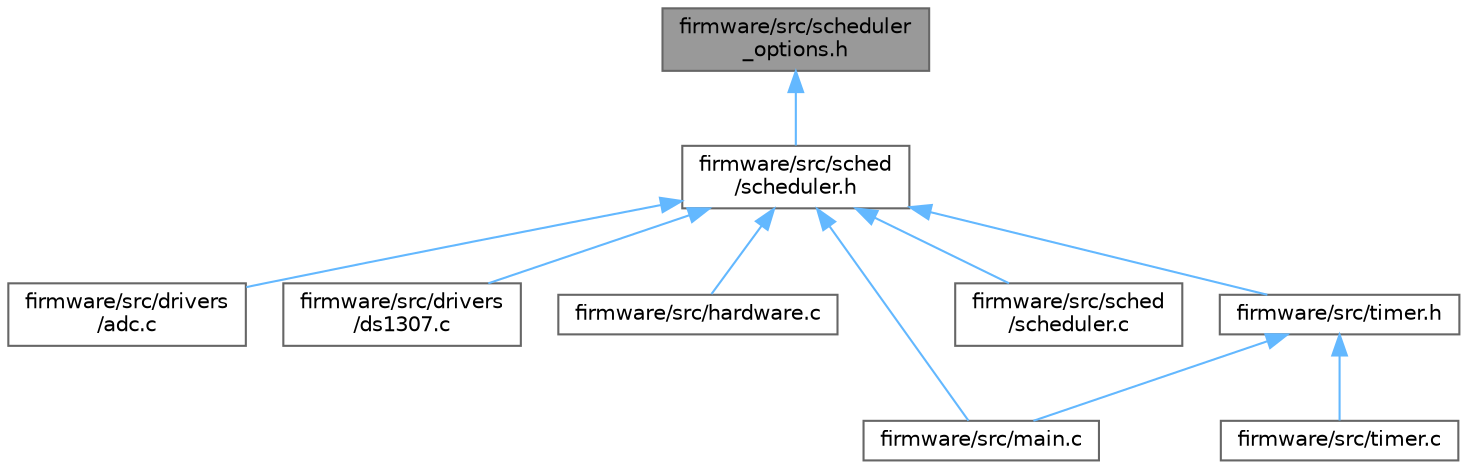 digraph "firmware/src/scheduler_options.h"
{
 // LATEX_PDF_SIZE
  bgcolor="transparent";
  edge [fontname=Helvetica,fontsize=10,labelfontname=Helvetica,labelfontsize=10];
  node [fontname=Helvetica,fontsize=10,shape=box,height=0.2,width=0.4];
  Node1 [id="Node000001",label="firmware/src/scheduler\l_options.h",height=0.2,width=0.4,color="gray40", fillcolor="grey60", style="filled", fontcolor="black",tooltip=" "];
  Node1 -> Node2 [id="edge1_Node000001_Node000002",dir="back",color="steelblue1",style="solid",tooltip=" "];
  Node2 [id="Node000002",label="firmware/src/sched\l/scheduler.h",height=0.2,width=0.4,color="grey40", fillcolor="white", style="filled",URL="$scheduler_8h.html",tooltip=" "];
  Node2 -> Node3 [id="edge2_Node000002_Node000003",dir="back",color="steelblue1",style="solid",tooltip=" "];
  Node3 [id="Node000003",label="firmware/src/drivers\l/adc.c",height=0.2,width=0.4,color="grey40", fillcolor="white", style="filled",URL="$adc_8c.html",tooltip=" "];
  Node2 -> Node4 [id="edge3_Node000002_Node000004",dir="back",color="steelblue1",style="solid",tooltip=" "];
  Node4 [id="Node000004",label="firmware/src/drivers\l/ds1307.c",height=0.2,width=0.4,color="grey40", fillcolor="white", style="filled",URL="$ds1307_8c.html",tooltip=" "];
  Node2 -> Node5 [id="edge4_Node000002_Node000005",dir="back",color="steelblue1",style="solid",tooltip=" "];
  Node5 [id="Node000005",label="firmware/src/hardware.c",height=0.2,width=0.4,color="grey40", fillcolor="white", style="filled",URL="$hardware_8c.html",tooltip=" "];
  Node2 -> Node6 [id="edge5_Node000002_Node000006",dir="back",color="steelblue1",style="solid",tooltip=" "];
  Node6 [id="Node000006",label="firmware/src/main.c",height=0.2,width=0.4,color="grey40", fillcolor="white", style="filled",URL="$main_8c.html",tooltip=" "];
  Node2 -> Node7 [id="edge6_Node000002_Node000007",dir="back",color="steelblue1",style="solid",tooltip=" "];
  Node7 [id="Node000007",label="firmware/src/sched\l/scheduler.c",height=0.2,width=0.4,color="grey40", fillcolor="white", style="filled",URL="$scheduler_8c.html",tooltip="Co-operative scheduler."];
  Node2 -> Node8 [id="edge7_Node000002_Node000008",dir="back",color="steelblue1",style="solid",tooltip=" "];
  Node8 [id="Node000008",label="firmware/src/timer.h",height=0.2,width=0.4,color="grey40", fillcolor="white", style="filled",URL="$timer_8h.html",tooltip=" "];
  Node8 -> Node6 [id="edge8_Node000008_Node000006",dir="back",color="steelblue1",style="solid",tooltip=" "];
  Node8 -> Node9 [id="edge9_Node000008_Node000009",dir="back",color="steelblue1",style="solid",tooltip=" "];
  Node9 [id="Node000009",label="firmware/src/timer.c",height=0.2,width=0.4,color="grey40", fillcolor="white", style="filled",URL="$timer_8c.html",tooltip=" "];
}
